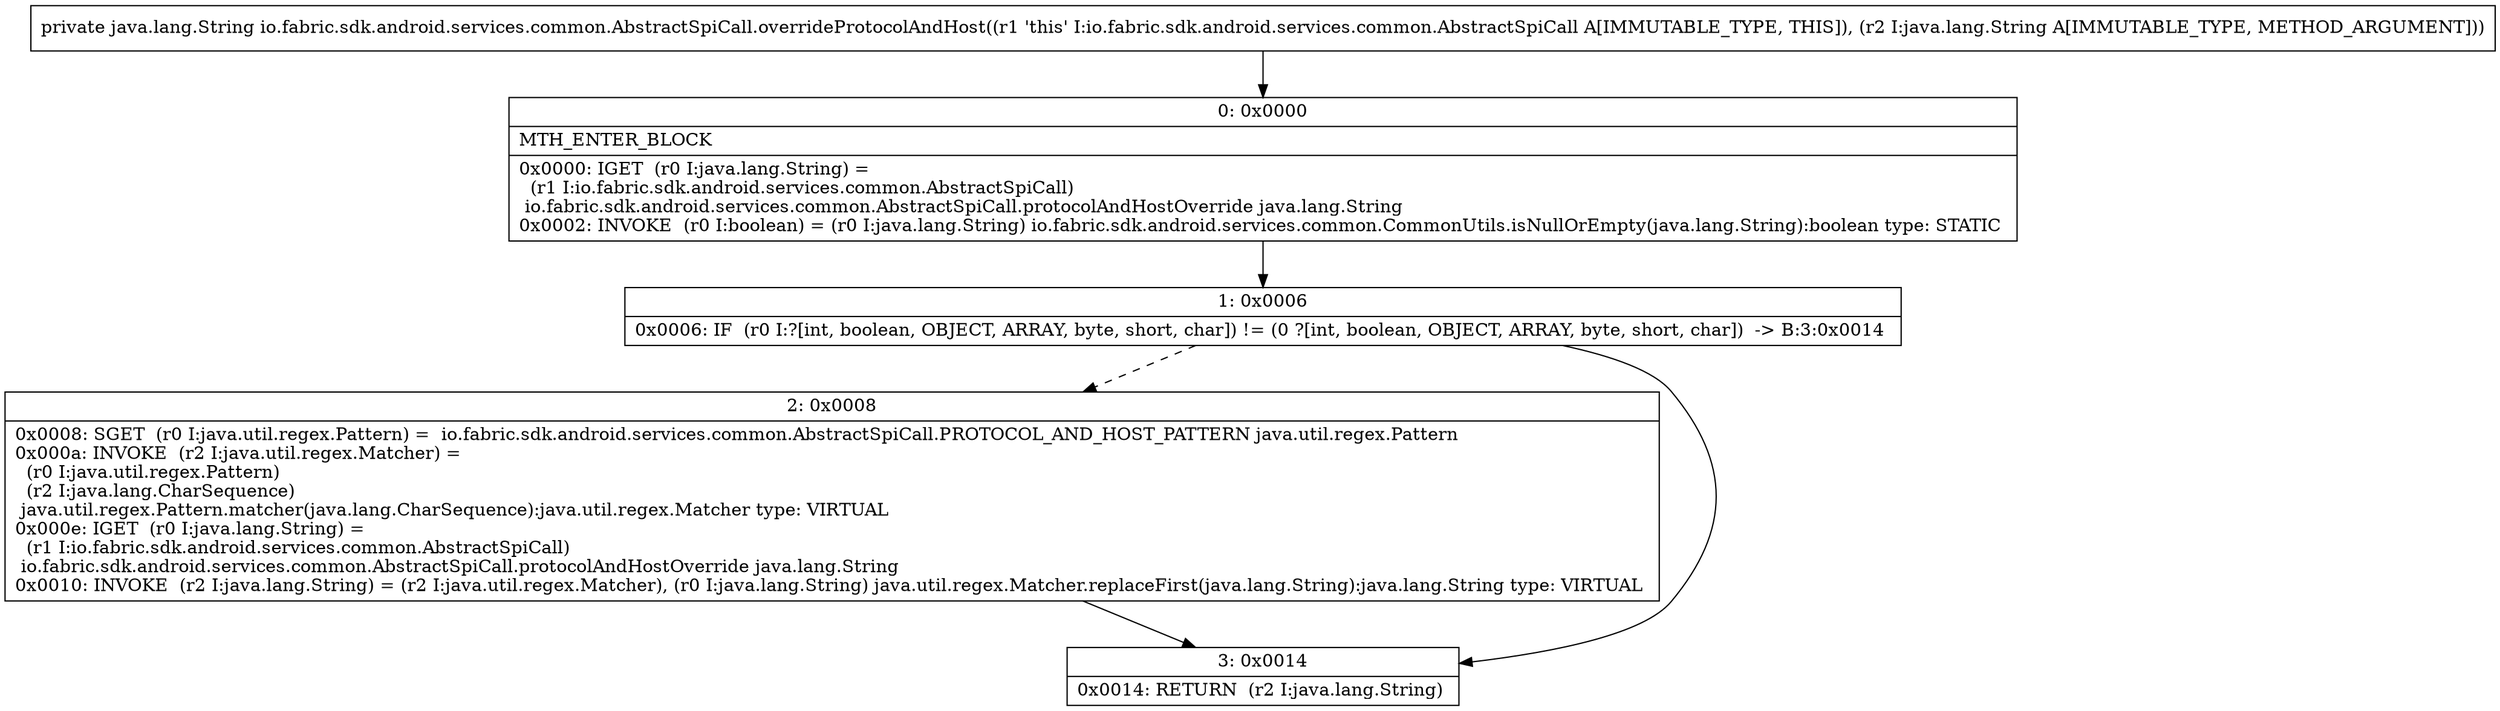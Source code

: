 digraph "CFG forio.fabric.sdk.android.services.common.AbstractSpiCall.overrideProtocolAndHost(Ljava\/lang\/String;)Ljava\/lang\/String;" {
Node_0 [shape=record,label="{0\:\ 0x0000|MTH_ENTER_BLOCK\l|0x0000: IGET  (r0 I:java.lang.String) = \l  (r1 I:io.fabric.sdk.android.services.common.AbstractSpiCall)\l io.fabric.sdk.android.services.common.AbstractSpiCall.protocolAndHostOverride java.lang.String \l0x0002: INVOKE  (r0 I:boolean) = (r0 I:java.lang.String) io.fabric.sdk.android.services.common.CommonUtils.isNullOrEmpty(java.lang.String):boolean type: STATIC \l}"];
Node_1 [shape=record,label="{1\:\ 0x0006|0x0006: IF  (r0 I:?[int, boolean, OBJECT, ARRAY, byte, short, char]) != (0 ?[int, boolean, OBJECT, ARRAY, byte, short, char])  \-\> B:3:0x0014 \l}"];
Node_2 [shape=record,label="{2\:\ 0x0008|0x0008: SGET  (r0 I:java.util.regex.Pattern) =  io.fabric.sdk.android.services.common.AbstractSpiCall.PROTOCOL_AND_HOST_PATTERN java.util.regex.Pattern \l0x000a: INVOKE  (r2 I:java.util.regex.Matcher) = \l  (r0 I:java.util.regex.Pattern)\l  (r2 I:java.lang.CharSequence)\l java.util.regex.Pattern.matcher(java.lang.CharSequence):java.util.regex.Matcher type: VIRTUAL \l0x000e: IGET  (r0 I:java.lang.String) = \l  (r1 I:io.fabric.sdk.android.services.common.AbstractSpiCall)\l io.fabric.sdk.android.services.common.AbstractSpiCall.protocolAndHostOverride java.lang.String \l0x0010: INVOKE  (r2 I:java.lang.String) = (r2 I:java.util.regex.Matcher), (r0 I:java.lang.String) java.util.regex.Matcher.replaceFirst(java.lang.String):java.lang.String type: VIRTUAL \l}"];
Node_3 [shape=record,label="{3\:\ 0x0014|0x0014: RETURN  (r2 I:java.lang.String) \l}"];
MethodNode[shape=record,label="{private java.lang.String io.fabric.sdk.android.services.common.AbstractSpiCall.overrideProtocolAndHost((r1 'this' I:io.fabric.sdk.android.services.common.AbstractSpiCall A[IMMUTABLE_TYPE, THIS]), (r2 I:java.lang.String A[IMMUTABLE_TYPE, METHOD_ARGUMENT])) }"];
MethodNode -> Node_0;
Node_0 -> Node_1;
Node_1 -> Node_2[style=dashed];
Node_1 -> Node_3;
Node_2 -> Node_3;
}

